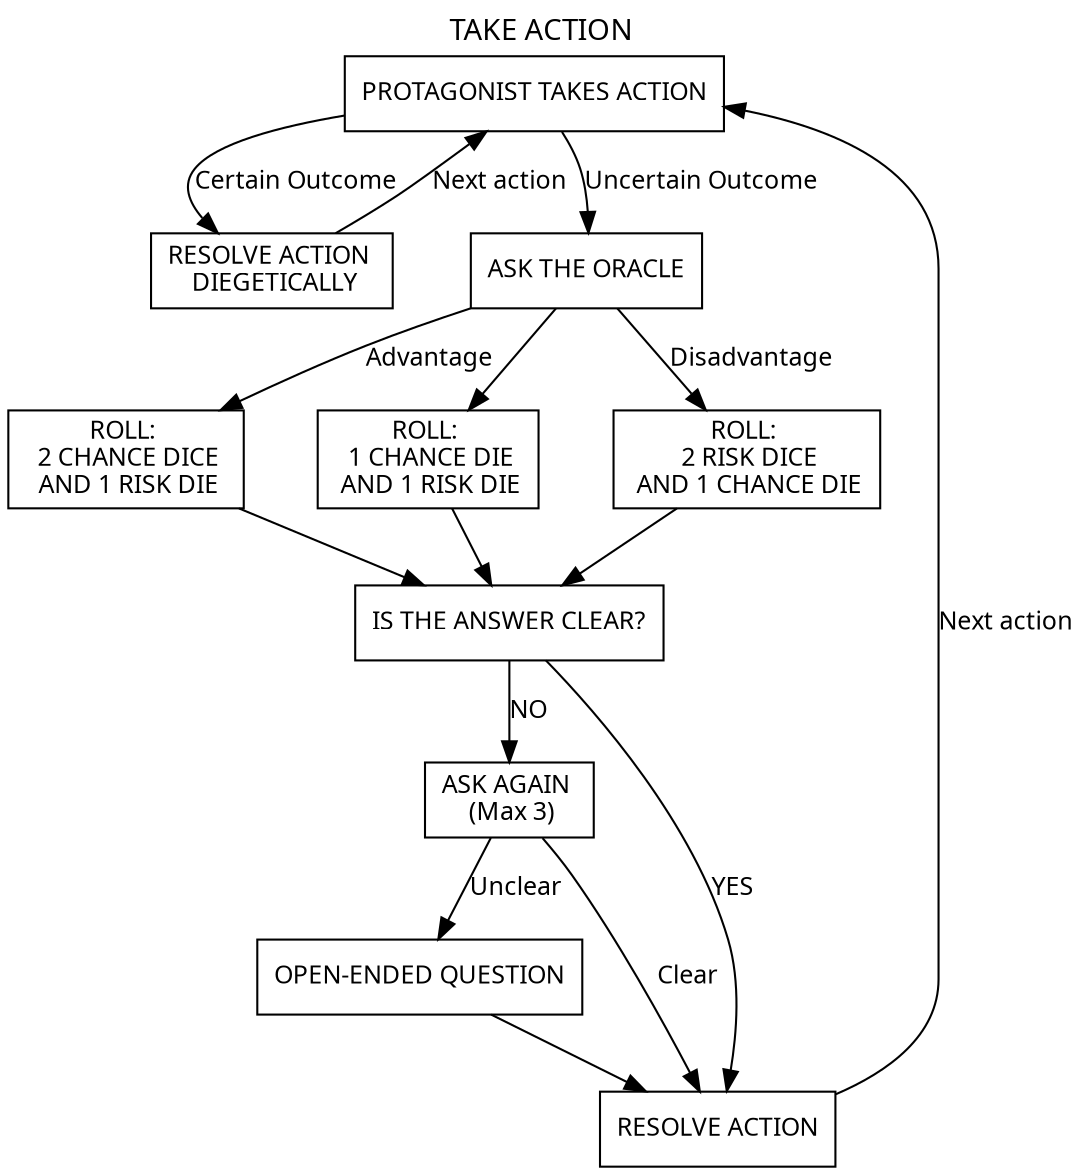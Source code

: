 digraph take_action {
    label = "TAKE ACTION";
    labelloc="t";
    fontname="Takota";
    node [shape="rect", style = "", 
    fontname="Takota", fontsize=12];
    edge [shape="rect", fontname="Takota", fontsize=12];
    //splines=false;

    id1[label = "PROTAGONIST TAKES ACTION"];
    id2[label = "RESOLVE ACTION \n DIEGETICALLY"];
    id3[label = "ASK THE ORACLE"];
    id4[label = "ROLL: \n  2 CHANCE DICE \n AND 1 RISK DIE"];
    id5[label = "ROLL: \n  2 RISK DICE \n AND 1 CHANCE DIE"];
    id6[label = "ROLL: \n  1 CHANCE DIE \n AND 1 RISK DIE"];
    id7[label = "IS THE ANSWER CLEAR?"];
    id8[label = "RESOLVE ACTION"];
    id9[label = "ASK AGAIN \n (Max 3)"];
    id10[label = "OPEN-ENDED QUESTION"];

    id1 -> id2 [label = "Certain Outcome"] ;
    id2 -> id1 [label = "Next action"];
    id1 -> id3 [label = "Uncertain Outcome"];
    id3 -> id4 [label = "Advantage"];
    {rank=same;id4 -> id6 -> id5 [style="invis"]};
    id3 -> id6;
    id3 -> id5 [label = "Disadvantage"];
    id4, id6, id5 -> id7;
    id7 -> id8 [label = "YES"] ;
    id7 -> id9 [label = "NO"];
    id9 -> id8 [label = "Clear"];
    id9 -> id10 [label = "Unclear"];
    id10 -> id8;
    id8 -> id1 [label="Next action"];
}